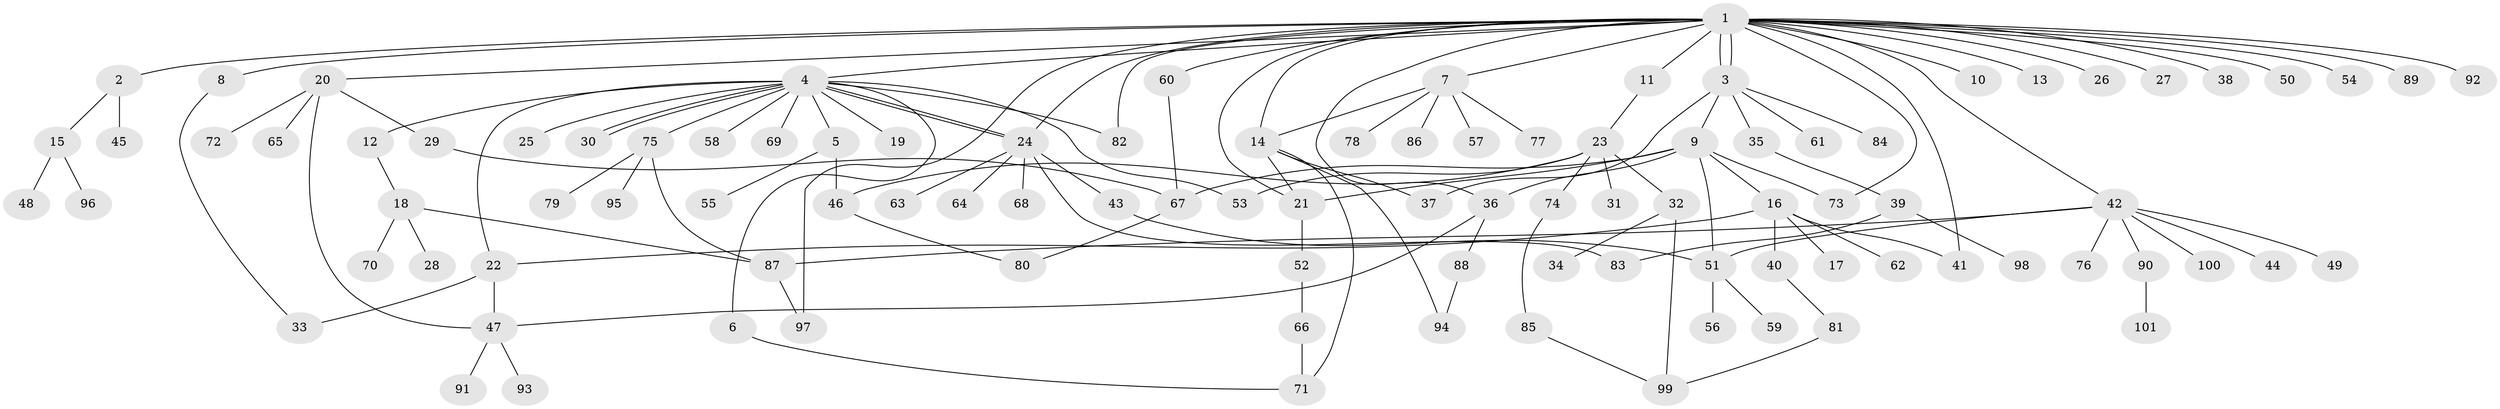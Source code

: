 // coarse degree distribution, {12: 0.03125, 2: 0.3125, 6: 0.09375, 8: 0.03125, 3: 0.25, 4: 0.15625, 5: 0.03125, 1: 0.09375}
// Generated by graph-tools (version 1.1) at 2025/50/03/04/25 22:50:27]
// undirected, 101 vertices, 132 edges
graph export_dot {
  node [color=gray90,style=filled];
  1;
  2;
  3;
  4;
  5;
  6;
  7;
  8;
  9;
  10;
  11;
  12;
  13;
  14;
  15;
  16;
  17;
  18;
  19;
  20;
  21;
  22;
  23;
  24;
  25;
  26;
  27;
  28;
  29;
  30;
  31;
  32;
  33;
  34;
  35;
  36;
  37;
  38;
  39;
  40;
  41;
  42;
  43;
  44;
  45;
  46;
  47;
  48;
  49;
  50;
  51;
  52;
  53;
  54;
  55;
  56;
  57;
  58;
  59;
  60;
  61;
  62;
  63;
  64;
  65;
  66;
  67;
  68;
  69;
  70;
  71;
  72;
  73;
  74;
  75;
  76;
  77;
  78;
  79;
  80;
  81;
  82;
  83;
  84;
  85;
  86;
  87;
  88;
  89;
  90;
  91;
  92;
  93;
  94;
  95;
  96;
  97;
  98;
  99;
  100;
  101;
  1 -- 2;
  1 -- 3;
  1 -- 3;
  1 -- 4;
  1 -- 7;
  1 -- 8;
  1 -- 10;
  1 -- 11;
  1 -- 13;
  1 -- 14;
  1 -- 20;
  1 -- 21;
  1 -- 24;
  1 -- 26;
  1 -- 27;
  1 -- 36;
  1 -- 38;
  1 -- 41;
  1 -- 42;
  1 -- 50;
  1 -- 54;
  1 -- 60;
  1 -- 73;
  1 -- 82;
  1 -- 89;
  1 -- 92;
  1 -- 97;
  2 -- 15;
  2 -- 45;
  3 -- 9;
  3 -- 35;
  3 -- 37;
  3 -- 61;
  3 -- 84;
  4 -- 5;
  4 -- 6;
  4 -- 12;
  4 -- 19;
  4 -- 22;
  4 -- 24;
  4 -- 24;
  4 -- 25;
  4 -- 30;
  4 -- 30;
  4 -- 53;
  4 -- 58;
  4 -- 69;
  4 -- 75;
  4 -- 82;
  5 -- 46;
  5 -- 55;
  6 -- 71;
  7 -- 14;
  7 -- 57;
  7 -- 77;
  7 -- 78;
  7 -- 86;
  8 -- 33;
  9 -- 16;
  9 -- 21;
  9 -- 36;
  9 -- 51;
  9 -- 67;
  9 -- 73;
  11 -- 23;
  12 -- 18;
  14 -- 21;
  14 -- 37;
  14 -- 71;
  14 -- 94;
  15 -- 48;
  15 -- 96;
  16 -- 17;
  16 -- 22;
  16 -- 40;
  16 -- 41;
  16 -- 62;
  18 -- 28;
  18 -- 70;
  18 -- 87;
  20 -- 29;
  20 -- 47;
  20 -- 65;
  20 -- 72;
  21 -- 52;
  22 -- 33;
  22 -- 47;
  23 -- 31;
  23 -- 32;
  23 -- 46;
  23 -- 53;
  23 -- 74;
  24 -- 43;
  24 -- 63;
  24 -- 64;
  24 -- 68;
  24 -- 83;
  29 -- 67;
  32 -- 34;
  32 -- 99;
  35 -- 39;
  36 -- 47;
  36 -- 88;
  39 -- 83;
  39 -- 98;
  40 -- 81;
  42 -- 44;
  42 -- 49;
  42 -- 51;
  42 -- 76;
  42 -- 87;
  42 -- 90;
  42 -- 100;
  43 -- 51;
  46 -- 80;
  47 -- 91;
  47 -- 93;
  51 -- 56;
  51 -- 59;
  52 -- 66;
  60 -- 67;
  66 -- 71;
  67 -- 80;
  74 -- 85;
  75 -- 79;
  75 -- 87;
  75 -- 95;
  81 -- 99;
  85 -- 99;
  87 -- 97;
  88 -- 94;
  90 -- 101;
}
